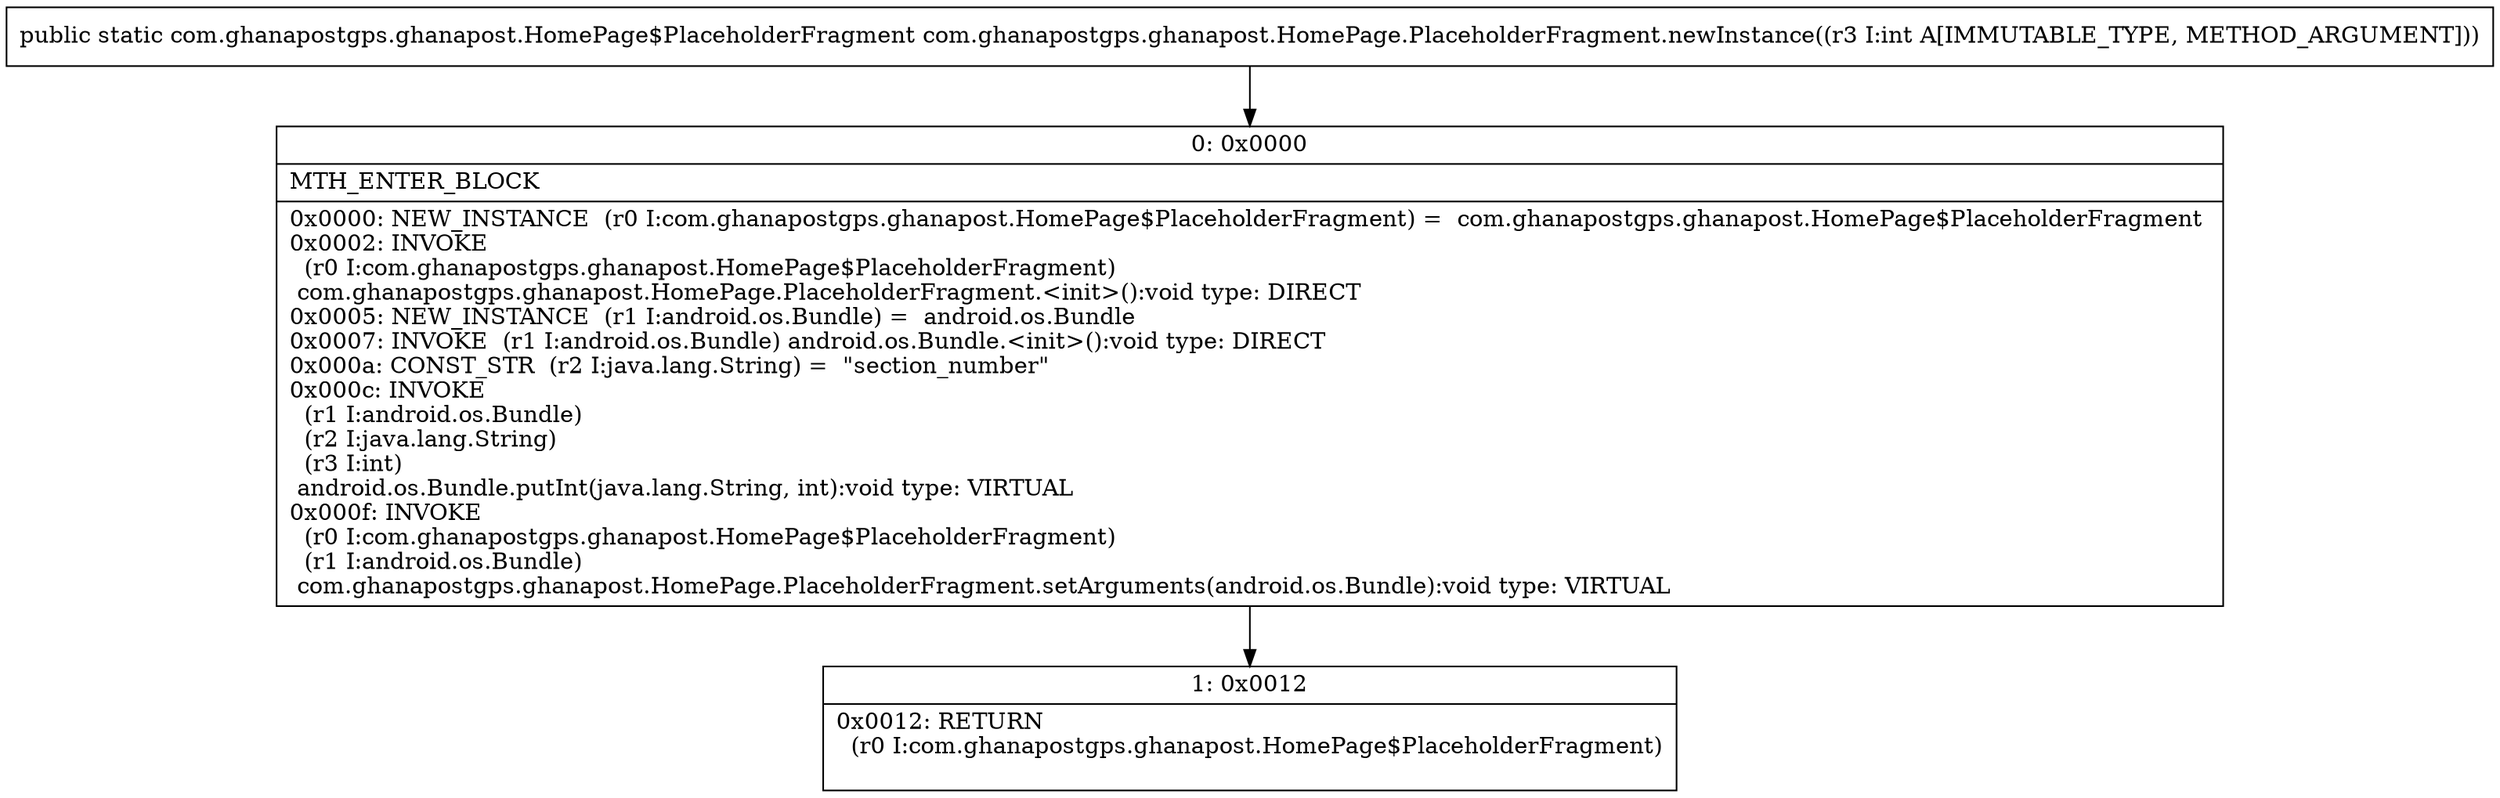 digraph "CFG forcom.ghanapostgps.ghanapost.HomePage.PlaceholderFragment.newInstance(I)Lcom\/ghanapostgps\/ghanapost\/HomePage$PlaceholderFragment;" {
Node_0 [shape=record,label="{0\:\ 0x0000|MTH_ENTER_BLOCK\l|0x0000: NEW_INSTANCE  (r0 I:com.ghanapostgps.ghanapost.HomePage$PlaceholderFragment) =  com.ghanapostgps.ghanapost.HomePage$PlaceholderFragment \l0x0002: INVOKE  \l  (r0 I:com.ghanapostgps.ghanapost.HomePage$PlaceholderFragment)\l com.ghanapostgps.ghanapost.HomePage.PlaceholderFragment.\<init\>():void type: DIRECT \l0x0005: NEW_INSTANCE  (r1 I:android.os.Bundle) =  android.os.Bundle \l0x0007: INVOKE  (r1 I:android.os.Bundle) android.os.Bundle.\<init\>():void type: DIRECT \l0x000a: CONST_STR  (r2 I:java.lang.String) =  \"section_number\" \l0x000c: INVOKE  \l  (r1 I:android.os.Bundle)\l  (r2 I:java.lang.String)\l  (r3 I:int)\l android.os.Bundle.putInt(java.lang.String, int):void type: VIRTUAL \l0x000f: INVOKE  \l  (r0 I:com.ghanapostgps.ghanapost.HomePage$PlaceholderFragment)\l  (r1 I:android.os.Bundle)\l com.ghanapostgps.ghanapost.HomePage.PlaceholderFragment.setArguments(android.os.Bundle):void type: VIRTUAL \l}"];
Node_1 [shape=record,label="{1\:\ 0x0012|0x0012: RETURN  \l  (r0 I:com.ghanapostgps.ghanapost.HomePage$PlaceholderFragment)\l \l}"];
MethodNode[shape=record,label="{public static com.ghanapostgps.ghanapost.HomePage$PlaceholderFragment com.ghanapostgps.ghanapost.HomePage.PlaceholderFragment.newInstance((r3 I:int A[IMMUTABLE_TYPE, METHOD_ARGUMENT])) }"];
MethodNode -> Node_0;
Node_0 -> Node_1;
}

